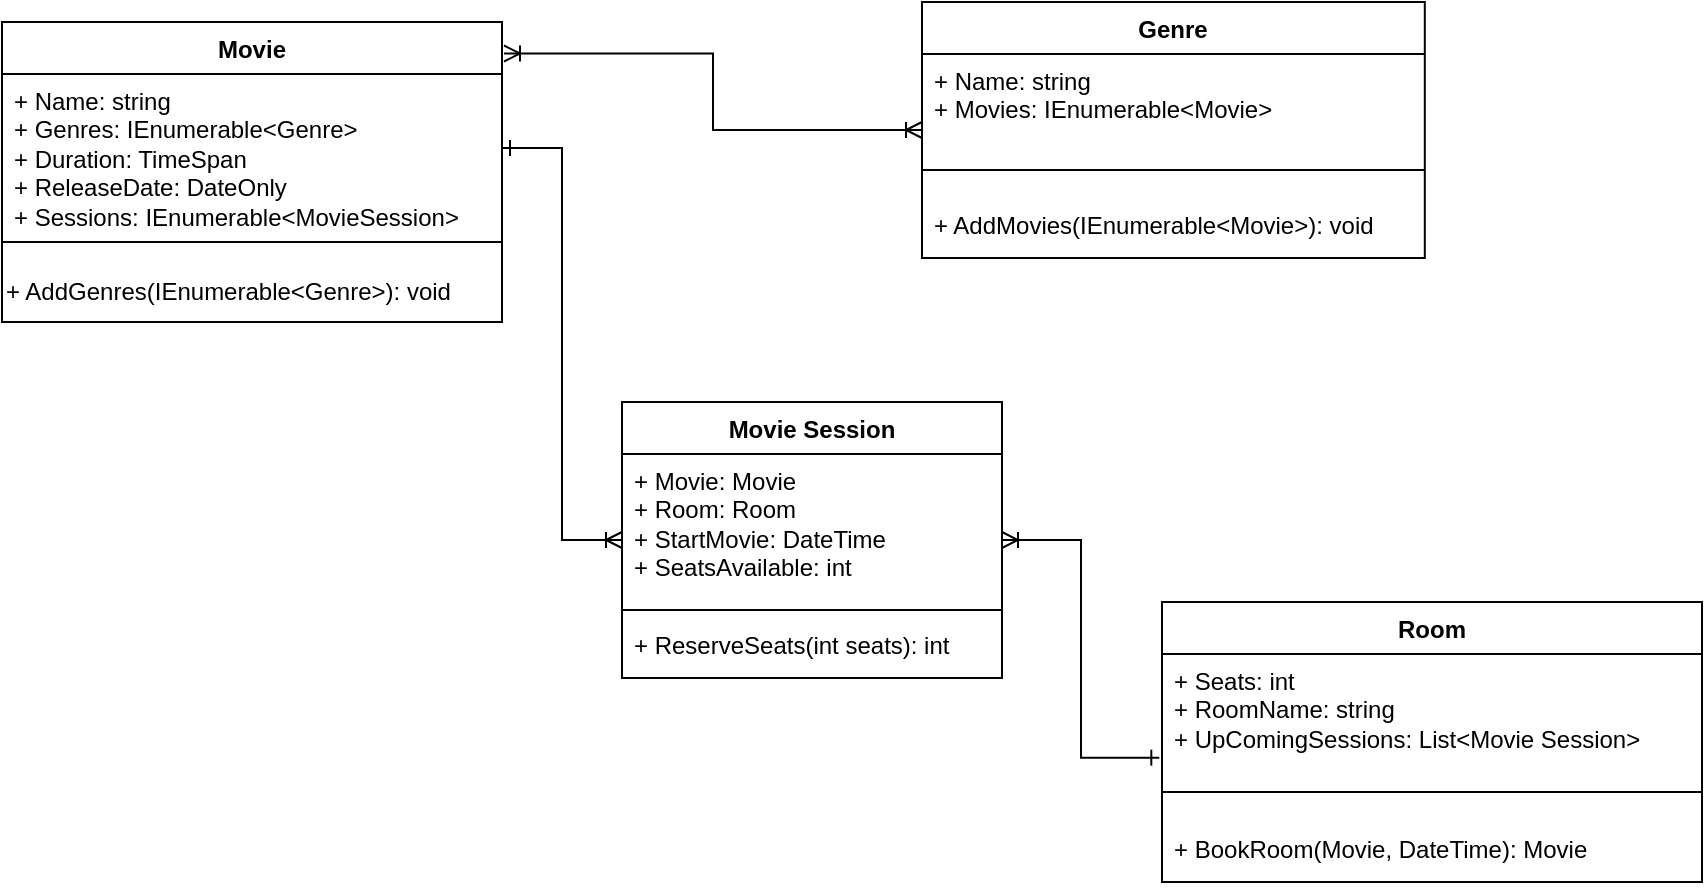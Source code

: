 <mxfile version="24.5.2" type="device" pages="2">
  <diagram name="Página-1" id="7IehY8Kq4wpHefNN3Fp6">
    <mxGraphModel dx="924" dy="505" grid="1" gridSize="10" guides="1" tooltips="1" connect="1" arrows="1" fold="1" page="1" pageScale="1" pageWidth="827" pageHeight="1169" math="0" shadow="0">
      <root>
        <mxCell id="0" />
        <mxCell id="1" parent="0" />
        <mxCell id="bAZifLMYqE_xcZQpaSNx-2" value="Room" style="swimlane;fontStyle=1;align=center;verticalAlign=top;childLayout=stackLayout;horizontal=1;startSize=26;horizontalStack=0;resizeParent=1;resizeParentMax=0;resizeLast=0;collapsible=1;marginBottom=0;whiteSpace=wrap;html=1;" parent="1" vertex="1">
          <mxGeometry x="600" y="370" width="270" height="140" as="geometry">
            <mxRectangle x="100" y="120" width="70" height="30" as="alternateBounds" />
          </mxGeometry>
        </mxCell>
        <mxCell id="bAZifLMYqE_xcZQpaSNx-3" value="+ Seats: int&lt;br&gt;+ RoomName: string&lt;br&gt;&lt;div&gt;+ UpComingSessions: List&amp;lt;Movie Session&amp;gt;&lt;/div&gt;&lt;div&gt;&lt;br&gt;&lt;/div&gt;" style="text;strokeColor=none;fillColor=none;align=left;verticalAlign=top;spacingLeft=4;spacingRight=4;overflow=hidden;rotatable=0;points=[[0,0.5],[1,0.5]];portConstraint=eastwest;whiteSpace=wrap;html=1;" parent="bAZifLMYqE_xcZQpaSNx-2" vertex="1">
          <mxGeometry y="26" width="270" height="54" as="geometry" />
        </mxCell>
        <mxCell id="bAZifLMYqE_xcZQpaSNx-4" value="" style="line;strokeWidth=1;fillColor=none;align=left;verticalAlign=middle;spacingTop=-1;spacingLeft=3;spacingRight=3;rotatable=0;labelPosition=right;points=[];portConstraint=eastwest;strokeColor=inherit;" parent="bAZifLMYqE_xcZQpaSNx-2" vertex="1">
          <mxGeometry y="80" width="270" height="30" as="geometry" />
        </mxCell>
        <mxCell id="bAZifLMYqE_xcZQpaSNx-5" value="&lt;div&gt;&lt;span style=&quot;background-color: initial;&quot;&gt;+ BookRoom(Movie, DateTime): Movie&lt;/span&gt;&lt;/div&gt;" style="text;strokeColor=none;fillColor=none;align=left;verticalAlign=top;spacingLeft=4;spacingRight=4;overflow=hidden;rotatable=0;points=[[0,0.5],[1,0.5]];portConstraint=eastwest;whiteSpace=wrap;html=1;" parent="bAZifLMYqE_xcZQpaSNx-2" vertex="1">
          <mxGeometry y="110" width="270" height="30" as="geometry" />
        </mxCell>
        <mxCell id="UAyb4Y55FZC_0OjU6xVB-1" value="Movie" style="swimlane;fontStyle=1;align=center;verticalAlign=top;childLayout=stackLayout;horizontal=1;startSize=26;horizontalStack=0;resizeParent=1;resizeParentMax=0;resizeLast=0;collapsible=1;marginBottom=0;whiteSpace=wrap;html=1;" parent="1" vertex="1">
          <mxGeometry x="20" y="80" width="250" height="150" as="geometry">
            <mxRectangle x="40" y="80" width="70" height="30" as="alternateBounds" />
          </mxGeometry>
        </mxCell>
        <mxCell id="UAyb4Y55FZC_0OjU6xVB-2" value="+ Name: string&lt;div&gt;+ Genres: IEnumerable&amp;lt;Genre&amp;gt;&lt;br&gt;&lt;/div&gt;&lt;div&gt;+ Duration: TimeSpan&lt;br&gt;&lt;/div&gt;&lt;div&gt;+ ReleaseDate: DateOnly&lt;br&gt;+ Sessions: IEnumerable&amp;lt;MovieSession&amp;gt;&lt;/div&gt;" style="text;strokeColor=none;fillColor=none;align=left;verticalAlign=top;spacingLeft=4;spacingRight=4;overflow=hidden;rotatable=0;points=[[0,0.5],[1,0.5]];portConstraint=eastwest;whiteSpace=wrap;html=1;" parent="UAyb4Y55FZC_0OjU6xVB-1" vertex="1">
          <mxGeometry y="26" width="250" height="74" as="geometry" />
        </mxCell>
        <mxCell id="UAyb4Y55FZC_0OjU6xVB-3" value="" style="line;strokeWidth=1;fillColor=none;align=left;verticalAlign=middle;spacingTop=-1;spacingLeft=3;spacingRight=3;rotatable=0;labelPosition=right;points=[];portConstraint=eastwest;strokeColor=inherit;" parent="UAyb4Y55FZC_0OjU6xVB-1" vertex="1">
          <mxGeometry y="100" width="250" height="20" as="geometry" />
        </mxCell>
        <mxCell id="S8HUsj4GQsisyZsEBOk7-1" value="+ AddGenres(IEnumerable&amp;lt;Genre&amp;gt;): void" style="text;html=1;align=left;verticalAlign=middle;resizable=0;points=[];autosize=1;strokeColor=none;fillColor=none;" vertex="1" parent="UAyb4Y55FZC_0OjU6xVB-1">
          <mxGeometry y="120" width="250" height="30" as="geometry" />
        </mxCell>
        <mxCell id="Yau57ur620WR2_2cRJTo-2" value="" style="endArrow=ERone;startArrow=ERoneToMany;html=1;rounded=0;exitX=1;exitY=0.5;exitDx=0;exitDy=0;entryX=-0.005;entryY=0.96;entryDx=0;entryDy=0;entryPerimeter=0;edgeStyle=elbowEdgeStyle;startFill=0;endFill=0;" parent="1" source="HP0yhRFTFl0hL_eeFmHl-1" target="bAZifLMYqE_xcZQpaSNx-3" edge="1">
          <mxGeometry width="50" height="50" relative="1" as="geometry">
            <mxPoint x="220" y="310" as="sourcePoint" />
            <mxPoint x="270" y="260" as="targetPoint" />
          </mxGeometry>
        </mxCell>
        <mxCell id="HP0yhRFTFl0hL_eeFmHl-5" value="" style="endArrow=ERoneToMany;startArrow=ERone;html=1;rounded=0;exitX=1;exitY=0.5;exitDx=0;exitDy=0;edgeStyle=elbowEdgeStyle;startFill=0;endFill=0;" parent="1" source="UAyb4Y55FZC_0OjU6xVB-2" target="HP0yhRFTFl0hL_eeFmHl-1" edge="1">
          <mxGeometry width="50" height="50" relative="1" as="geometry">
            <mxPoint x="200" y="148" as="sourcePoint" />
            <mxPoint x="449" y="447" as="targetPoint" />
          </mxGeometry>
        </mxCell>
        <mxCell id="HP0yhRFTFl0hL_eeFmHl-1" value="Movie&amp;nbsp;Session" style="swimlane;fontStyle=1;align=center;verticalAlign=top;childLayout=stackLayout;horizontal=1;startSize=26;horizontalStack=0;resizeParent=1;resizeParentMax=0;resizeLast=0;collapsible=1;marginBottom=0;whiteSpace=wrap;html=1;" parent="1" vertex="1">
          <mxGeometry x="330" y="270" width="190" height="138" as="geometry" />
        </mxCell>
        <mxCell id="HP0yhRFTFl0hL_eeFmHl-2" value="+ Movie: Movie&lt;div&gt;+ Room: Room&lt;/div&gt;&lt;div&gt;+ StartMovie: DateTime&lt;/div&gt;&lt;div&gt;+ SeatsAvailable: int&lt;/div&gt;" style="text;strokeColor=none;fillColor=none;align=left;verticalAlign=top;spacingLeft=4;spacingRight=4;overflow=hidden;rotatable=0;points=[[0,0.5],[1,0.5]];portConstraint=eastwest;whiteSpace=wrap;html=1;" parent="HP0yhRFTFl0hL_eeFmHl-1" vertex="1">
          <mxGeometry y="26" width="190" height="74" as="geometry" />
        </mxCell>
        <mxCell id="HP0yhRFTFl0hL_eeFmHl-3" value="" style="line;strokeWidth=1;fillColor=none;align=left;verticalAlign=middle;spacingTop=-1;spacingLeft=3;spacingRight=3;rotatable=0;labelPosition=right;points=[];portConstraint=eastwest;strokeColor=inherit;" parent="HP0yhRFTFl0hL_eeFmHl-1" vertex="1">
          <mxGeometry y="100" width="190" height="8" as="geometry" />
        </mxCell>
        <mxCell id="HP0yhRFTFl0hL_eeFmHl-4" value="+ ReserveSeats(int seats): int&lt;div&gt;&lt;br&gt;&lt;/div&gt;" style="text;strokeColor=none;fillColor=none;align=left;verticalAlign=top;spacingLeft=4;spacingRight=4;overflow=hidden;rotatable=0;points=[[0,0.5],[1,0.5]];portConstraint=eastwest;whiteSpace=wrap;html=1;" parent="HP0yhRFTFl0hL_eeFmHl-1" vertex="1">
          <mxGeometry y="108" width="190" height="30" as="geometry" />
        </mxCell>
        <mxCell id="eAhdKtE4UNSV9E3vJ94y-9" value="" style="edgeStyle=elbowEdgeStyle;fontSize=12;html=1;endArrow=ERoneToMany;rounded=0;exitX=1.004;exitY=0.105;exitDx=0;exitDy=0;exitPerimeter=0;startArrow=ERoneToMany;startFill=0;" edge="1" parent="1" source="UAyb4Y55FZC_0OjU6xVB-1" target="S8HUsj4GQsisyZsEBOk7-6">
          <mxGeometry width="100" height="100" relative="1" as="geometry">
            <mxPoint x="330" y="300" as="sourcePoint" />
            <mxPoint x="470" y="90" as="targetPoint" />
          </mxGeometry>
        </mxCell>
        <mxCell id="S8HUsj4GQsisyZsEBOk7-6" value="Genre" style="swimlane;fontStyle=1;align=center;verticalAlign=top;childLayout=stackLayout;horizontal=1;startSize=26;horizontalStack=0;resizeParent=1;resizeParentMax=0;resizeLast=0;collapsible=1;marginBottom=0;whiteSpace=wrap;html=1;" vertex="1" parent="1">
          <mxGeometry x="480.0" y="70" width="251.4" height="128" as="geometry" />
        </mxCell>
        <mxCell id="S8HUsj4GQsisyZsEBOk7-7" value="+ Name: string&lt;br&gt;+ Movies: IEnumerable&amp;lt;Movie&amp;gt;" style="text;strokeColor=none;fillColor=none;align=left;verticalAlign=top;spacingLeft=4;spacingRight=4;overflow=hidden;rotatable=0;points=[[0,0.5],[1,0.5]];portConstraint=eastwest;whiteSpace=wrap;html=1;" vertex="1" parent="S8HUsj4GQsisyZsEBOk7-6">
          <mxGeometry y="26" width="251.4" height="44" as="geometry" />
        </mxCell>
        <mxCell id="S8HUsj4GQsisyZsEBOk7-8" value="" style="line;strokeWidth=1;fillColor=none;align=left;verticalAlign=middle;spacingTop=-1;spacingLeft=3;spacingRight=3;rotatable=0;labelPosition=right;points=[];portConstraint=eastwest;strokeColor=inherit;" vertex="1" parent="S8HUsj4GQsisyZsEBOk7-6">
          <mxGeometry y="70" width="251.4" height="28" as="geometry" />
        </mxCell>
        <mxCell id="S8HUsj4GQsisyZsEBOk7-9" value="+ AddMovies(IEnumerable&amp;lt;Movie&amp;gt;): void" style="text;strokeColor=none;fillColor=none;align=left;verticalAlign=top;spacingLeft=4;spacingRight=4;overflow=hidden;rotatable=0;points=[[0,0.5],[1,0.5]];portConstraint=eastwest;whiteSpace=wrap;html=1;" vertex="1" parent="S8HUsj4GQsisyZsEBOk7-6">
          <mxGeometry y="98" width="251.4" height="30" as="geometry" />
        </mxCell>
      </root>
    </mxGraphModel>
  </diagram>
  <diagram id="vzS9MFMJEoMFFRTNFSAm" name="Página-2">
    <mxGraphModel dx="866" dy="473" grid="1" gridSize="10" guides="1" tooltips="1" connect="1" arrows="1" fold="1" page="1" pageScale="1" pageWidth="827" pageHeight="1169" math="0" shadow="0">
      <root>
        <mxCell id="0" />
        <mxCell id="1" parent="0" />
        <mxCell id="OCK7fIeTCg0LFeMqMvbs-1" value="movie" style="shape=table;startSize=30;container=1;collapsible=1;childLayout=tableLayout;fixedRows=1;rowLines=0;fontStyle=1;align=center;resizeLast=1;html=1;" vertex="1" parent="1">
          <mxGeometry x="40" y="120" width="320" height="150" as="geometry" />
        </mxCell>
        <mxCell id="OCK7fIeTCg0LFeMqMvbs-2" value="" style="shape=tableRow;horizontal=0;startSize=0;swimlaneHead=0;swimlaneBody=0;fillColor=none;collapsible=0;dropTarget=0;points=[[0,0.5],[1,0.5]];portConstraint=eastwest;top=0;left=0;right=0;bottom=1;" vertex="1" parent="OCK7fIeTCg0LFeMqMvbs-1">
          <mxGeometry y="30" width="320" height="30" as="geometry" />
        </mxCell>
        <mxCell id="OCK7fIeTCg0LFeMqMvbs-3" value="PK" style="shape=partialRectangle;connectable=0;fillColor=none;top=0;left=0;bottom=0;right=0;fontStyle=1;overflow=hidden;whiteSpace=wrap;html=1;" vertex="1" parent="OCK7fIeTCg0LFeMqMvbs-2">
          <mxGeometry width="30" height="30" as="geometry">
            <mxRectangle width="30" height="30" as="alternateBounds" />
          </mxGeometry>
        </mxCell>
        <mxCell id="OCK7fIeTCg0LFeMqMvbs-4" value="id&lt;span style=&quot;white-space: pre;&quot;&gt;&#x9;&lt;/span&gt;SERIAL&lt;span style=&quot;white-space: pre;&quot;&gt;&#x9;&lt;/span&gt;NOT NULL" style="shape=partialRectangle;connectable=0;fillColor=none;top=0;left=0;bottom=0;right=0;align=left;spacingLeft=6;fontStyle=5;overflow=hidden;whiteSpace=wrap;html=1;" vertex="1" parent="OCK7fIeTCg0LFeMqMvbs-2">
          <mxGeometry x="30" width="290" height="30" as="geometry">
            <mxRectangle width="290" height="30" as="alternateBounds" />
          </mxGeometry>
        </mxCell>
        <mxCell id="OCK7fIeTCg0LFeMqMvbs-8" value="" style="shape=tableRow;horizontal=0;startSize=0;swimlaneHead=0;swimlaneBody=0;fillColor=none;collapsible=0;dropTarget=0;points=[[0,0.5],[1,0.5]];portConstraint=eastwest;top=0;left=0;right=0;bottom=0;" vertex="1" parent="OCK7fIeTCg0LFeMqMvbs-1">
          <mxGeometry y="60" width="320" height="30" as="geometry" />
        </mxCell>
        <mxCell id="OCK7fIeTCg0LFeMqMvbs-9" value="" style="shape=partialRectangle;connectable=0;fillColor=none;top=0;left=0;bottom=0;right=0;editable=1;overflow=hidden;whiteSpace=wrap;html=1;" vertex="1" parent="OCK7fIeTCg0LFeMqMvbs-8">
          <mxGeometry width="30" height="30" as="geometry">
            <mxRectangle width="30" height="30" as="alternateBounds" />
          </mxGeometry>
        </mxCell>
        <mxCell id="OCK7fIeTCg0LFeMqMvbs-10" value="name VARCHAR(255) NOT NULL" style="shape=partialRectangle;connectable=0;fillColor=none;top=0;left=0;bottom=0;right=0;align=left;spacingLeft=6;overflow=hidden;whiteSpace=wrap;html=1;" vertex="1" parent="OCK7fIeTCg0LFeMqMvbs-8">
          <mxGeometry x="30" width="290" height="30" as="geometry">
            <mxRectangle width="290" height="30" as="alternateBounds" />
          </mxGeometry>
        </mxCell>
        <mxCell id="OCK7fIeTCg0LFeMqMvbs-11" value="" style="shape=tableRow;horizontal=0;startSize=0;swimlaneHead=0;swimlaneBody=0;fillColor=none;collapsible=0;dropTarget=0;points=[[0,0.5],[1,0.5]];portConstraint=eastwest;top=0;left=0;right=0;bottom=0;" vertex="1" parent="OCK7fIeTCg0LFeMqMvbs-1">
          <mxGeometry y="90" width="320" height="30" as="geometry" />
        </mxCell>
        <mxCell id="OCK7fIeTCg0LFeMqMvbs-12" value="" style="shape=partialRectangle;connectable=0;fillColor=none;top=0;left=0;bottom=0;right=0;editable=1;overflow=hidden;whiteSpace=wrap;html=1;" vertex="1" parent="OCK7fIeTCg0LFeMqMvbs-11">
          <mxGeometry width="30" height="30" as="geometry">
            <mxRectangle width="30" height="30" as="alternateBounds" />
          </mxGeometry>
        </mxCell>
        <mxCell id="OCK7fIeTCg0LFeMqMvbs-13" value="duration_minutes&amp;nbsp; INT NOT NULL" style="shape=partialRectangle;connectable=0;fillColor=none;top=0;left=0;bottom=0;right=0;align=left;spacingLeft=6;overflow=hidden;whiteSpace=wrap;html=1;" vertex="1" parent="OCK7fIeTCg0LFeMqMvbs-11">
          <mxGeometry x="30" width="290" height="30" as="geometry">
            <mxRectangle width="290" height="30" as="alternateBounds" />
          </mxGeometry>
        </mxCell>
        <mxCell id="QzxIYSRZArFLf-604cCp-1" value="" style="shape=tableRow;horizontal=0;startSize=0;swimlaneHead=0;swimlaneBody=0;fillColor=none;collapsible=0;dropTarget=0;points=[[0,0.5],[1,0.5]];portConstraint=eastwest;top=0;left=0;right=0;bottom=0;" vertex="1" parent="OCK7fIeTCg0LFeMqMvbs-1">
          <mxGeometry y="120" width="320" height="30" as="geometry" />
        </mxCell>
        <mxCell id="QzxIYSRZArFLf-604cCp-2" value="" style="shape=partialRectangle;connectable=0;fillColor=none;top=0;left=0;bottom=0;right=0;editable=1;overflow=hidden;whiteSpace=wrap;html=1;" vertex="1" parent="QzxIYSRZArFLf-604cCp-1">
          <mxGeometry width="30" height="30" as="geometry">
            <mxRectangle width="30" height="30" as="alternateBounds" />
          </mxGeometry>
        </mxCell>
        <mxCell id="QzxIYSRZArFLf-604cCp-3" value="release DATE NOT NULL" style="shape=partialRectangle;connectable=0;fillColor=none;top=0;left=0;bottom=0;right=0;align=left;spacingLeft=6;overflow=hidden;whiteSpace=wrap;html=1;" vertex="1" parent="QzxIYSRZArFLf-604cCp-1">
          <mxGeometry x="30" width="290" height="30" as="geometry">
            <mxRectangle width="290" height="30" as="alternateBounds" />
          </mxGeometry>
        </mxCell>
        <mxCell id="QzxIYSRZArFLf-604cCp-4" value="room" style="shape=table;startSize=30;container=1;collapsible=1;childLayout=tableLayout;fixedRows=1;rowLines=0;fontStyle=1;align=center;resizeLast=1;html=1;fillColor=default;" vertex="1" parent="1">
          <mxGeometry x="550" y="60" width="260" height="120" as="geometry" />
        </mxCell>
        <mxCell id="QzxIYSRZArFLf-604cCp-5" value="" style="shape=tableRow;horizontal=0;startSize=0;swimlaneHead=0;swimlaneBody=0;fillColor=none;collapsible=0;dropTarget=0;points=[[0,0.5],[1,0.5]];portConstraint=eastwest;top=0;left=0;right=0;bottom=1;" vertex="1" parent="QzxIYSRZArFLf-604cCp-4">
          <mxGeometry y="30" width="260" height="30" as="geometry" />
        </mxCell>
        <mxCell id="QzxIYSRZArFLf-604cCp-6" value="PK" style="shape=partialRectangle;connectable=0;fillColor=none;top=0;left=0;bottom=0;right=0;fontStyle=1;overflow=hidden;whiteSpace=wrap;html=1;" vertex="1" parent="QzxIYSRZArFLf-604cCp-5">
          <mxGeometry width="30" height="30" as="geometry">
            <mxRectangle width="30" height="30" as="alternateBounds" />
          </mxGeometry>
        </mxCell>
        <mxCell id="QzxIYSRZArFLf-604cCp-7" value="id SERIAL NOT NULL" style="shape=partialRectangle;connectable=0;fillColor=none;top=0;left=0;bottom=0;right=0;align=left;spacingLeft=6;fontStyle=5;overflow=hidden;whiteSpace=wrap;html=1;" vertex="1" parent="QzxIYSRZArFLf-604cCp-5">
          <mxGeometry x="30" width="230" height="30" as="geometry">
            <mxRectangle width="230" height="30" as="alternateBounds" />
          </mxGeometry>
        </mxCell>
        <mxCell id="GdE_bLZPpKDnLK_oKhNE-32" value="" style="shape=tableRow;horizontal=0;startSize=0;swimlaneHead=0;swimlaneBody=0;fillColor=none;collapsible=0;dropTarget=0;points=[[0,0.5],[1,0.5]];portConstraint=eastwest;top=0;left=0;right=0;bottom=0;" vertex="1" parent="QzxIYSRZArFLf-604cCp-4">
          <mxGeometry y="60" width="260" height="30" as="geometry" />
        </mxCell>
        <mxCell id="GdE_bLZPpKDnLK_oKhNE-33" value="" style="shape=partialRectangle;connectable=0;fillColor=none;top=0;left=0;bottom=0;right=0;editable=1;overflow=hidden;whiteSpace=wrap;html=1;" vertex="1" parent="GdE_bLZPpKDnLK_oKhNE-32">
          <mxGeometry width="30" height="30" as="geometry">
            <mxRectangle width="30" height="30" as="alternateBounds" />
          </mxGeometry>
        </mxCell>
        <mxCell id="GdE_bLZPpKDnLK_oKhNE-34" value="room_name VARCHAR(55) NOT NULL" style="shape=partialRectangle;connectable=0;fillColor=none;top=0;left=0;bottom=0;right=0;align=left;spacingLeft=6;overflow=hidden;whiteSpace=wrap;html=1;" vertex="1" parent="GdE_bLZPpKDnLK_oKhNE-32">
          <mxGeometry x="30" width="230" height="30" as="geometry">
            <mxRectangle width="230" height="30" as="alternateBounds" />
          </mxGeometry>
        </mxCell>
        <mxCell id="9knr0R0oQK3Sl1RFLyNF-1" value="" style="shape=tableRow;horizontal=0;startSize=0;swimlaneHead=0;swimlaneBody=0;fillColor=none;collapsible=0;dropTarget=0;points=[[0,0.5],[1,0.5]];portConstraint=eastwest;top=0;left=0;right=0;bottom=0;" vertex="1" parent="QzxIYSRZArFLf-604cCp-4">
          <mxGeometry y="90" width="260" height="30" as="geometry" />
        </mxCell>
        <mxCell id="9knr0R0oQK3Sl1RFLyNF-2" value="" style="shape=partialRectangle;connectable=0;fillColor=none;top=0;left=0;bottom=0;right=0;editable=1;overflow=hidden;whiteSpace=wrap;html=1;" vertex="1" parent="9knr0R0oQK3Sl1RFLyNF-1">
          <mxGeometry width="30" height="30" as="geometry">
            <mxRectangle width="30" height="30" as="alternateBounds" />
          </mxGeometry>
        </mxCell>
        <mxCell id="9knr0R0oQK3Sl1RFLyNF-3" value="seats INT NOT NULL" style="shape=partialRectangle;connectable=0;fillColor=none;top=0;left=0;bottom=0;right=0;align=left;spacingLeft=6;overflow=hidden;whiteSpace=wrap;html=1;" vertex="1" parent="9knr0R0oQK3Sl1RFLyNF-1">
          <mxGeometry x="30" width="230" height="30" as="geometry">
            <mxRectangle width="230" height="30" as="alternateBounds" />
          </mxGeometry>
        </mxCell>
        <mxCell id="QzxIYSRZArFLf-604cCp-17" value="movie_session" style="shape=table;startSize=30;container=1;collapsible=1;childLayout=tableLayout;fixedRows=1;rowLines=0;fontStyle=1;align=center;resizeLast=1;html=1;" vertex="1" parent="1">
          <mxGeometry x="430" y="330" width="290" height="180" as="geometry" />
        </mxCell>
        <mxCell id="QzxIYSRZArFLf-604cCp-18" value="" style="shape=tableRow;horizontal=0;startSize=0;swimlaneHead=0;swimlaneBody=0;fillColor=none;collapsible=0;dropTarget=0;points=[[0,0.5],[1,0.5]];portConstraint=eastwest;top=0;left=0;right=0;bottom=1;" vertex="1" parent="QzxIYSRZArFLf-604cCp-17">
          <mxGeometry y="30" width="290" height="30" as="geometry" />
        </mxCell>
        <mxCell id="QzxIYSRZArFLf-604cCp-19" value="PK" style="shape=partialRectangle;connectable=0;fillColor=none;top=0;left=0;bottom=0;right=0;fontStyle=1;overflow=hidden;whiteSpace=wrap;html=1;" vertex="1" parent="QzxIYSRZArFLf-604cCp-18">
          <mxGeometry width="30" height="30" as="geometry">
            <mxRectangle width="30" height="30" as="alternateBounds" />
          </mxGeometry>
        </mxCell>
        <mxCell id="QzxIYSRZArFLf-604cCp-20" value="id SERIAL NOT NULL" style="shape=partialRectangle;connectable=0;fillColor=none;top=0;left=0;bottom=0;right=0;align=left;spacingLeft=6;fontStyle=5;overflow=hidden;whiteSpace=wrap;html=1;" vertex="1" parent="QzxIYSRZArFLf-604cCp-18">
          <mxGeometry x="30" width="260" height="30" as="geometry">
            <mxRectangle width="260" height="30" as="alternateBounds" />
          </mxGeometry>
        </mxCell>
        <mxCell id="QzxIYSRZArFLf-604cCp-21" value="" style="shape=tableRow;horizontal=0;startSize=0;swimlaneHead=0;swimlaneBody=0;fillColor=none;collapsible=0;dropTarget=0;points=[[0,0.5],[1,0.5]];portConstraint=eastwest;top=0;left=0;right=0;bottom=0;" vertex="1" parent="QzxIYSRZArFLf-604cCp-17">
          <mxGeometry y="60" width="290" height="30" as="geometry" />
        </mxCell>
        <mxCell id="QzxIYSRZArFLf-604cCp-22" value="FK" style="shape=partialRectangle;connectable=0;fillColor=none;top=0;left=0;bottom=0;right=0;editable=1;overflow=hidden;whiteSpace=wrap;html=1;" vertex="1" parent="QzxIYSRZArFLf-604cCp-21">
          <mxGeometry width="30" height="30" as="geometry">
            <mxRectangle width="30" height="30" as="alternateBounds" />
          </mxGeometry>
        </mxCell>
        <mxCell id="QzxIYSRZArFLf-604cCp-23" value="movie_id INT NOT NULL" style="shape=partialRectangle;connectable=0;fillColor=none;top=0;left=0;bottom=0;right=0;align=left;spacingLeft=6;overflow=hidden;whiteSpace=wrap;html=1;" vertex="1" parent="QzxIYSRZArFLf-604cCp-21">
          <mxGeometry x="30" width="260" height="30" as="geometry">
            <mxRectangle width="260" height="30" as="alternateBounds" />
          </mxGeometry>
        </mxCell>
        <mxCell id="QzxIYSRZArFLf-604cCp-24" value="" style="shape=tableRow;horizontal=0;startSize=0;swimlaneHead=0;swimlaneBody=0;fillColor=none;collapsible=0;dropTarget=0;points=[[0,0.5],[1,0.5]];portConstraint=eastwest;top=0;left=0;right=0;bottom=0;" vertex="1" parent="QzxIYSRZArFLf-604cCp-17">
          <mxGeometry y="90" width="290" height="30" as="geometry" />
        </mxCell>
        <mxCell id="QzxIYSRZArFLf-604cCp-25" value="FK" style="shape=partialRectangle;connectable=0;fillColor=none;top=0;left=0;bottom=0;right=0;editable=1;overflow=hidden;whiteSpace=wrap;html=1;" vertex="1" parent="QzxIYSRZArFLf-604cCp-24">
          <mxGeometry width="30" height="30" as="geometry">
            <mxRectangle width="30" height="30" as="alternateBounds" />
          </mxGeometry>
        </mxCell>
        <mxCell id="QzxIYSRZArFLf-604cCp-26" value="room_id INT NOT NULL" style="shape=partialRectangle;connectable=0;fillColor=none;top=0;left=0;bottom=0;right=0;align=left;spacingLeft=6;overflow=hidden;whiteSpace=wrap;html=1;" vertex="1" parent="QzxIYSRZArFLf-604cCp-24">
          <mxGeometry x="30" width="260" height="30" as="geometry">
            <mxRectangle width="260" height="30" as="alternateBounds" />
          </mxGeometry>
        </mxCell>
        <mxCell id="QzxIYSRZArFLf-604cCp-27" value="" style="shape=tableRow;horizontal=0;startSize=0;swimlaneHead=0;swimlaneBody=0;fillColor=none;collapsible=0;dropTarget=0;points=[[0,0.5],[1,0.5]];portConstraint=eastwest;top=0;left=0;right=0;bottom=0;" vertex="1" parent="QzxIYSRZArFLf-604cCp-17">
          <mxGeometry y="120" width="290" height="30" as="geometry" />
        </mxCell>
        <mxCell id="QzxIYSRZArFLf-604cCp-28" value="" style="shape=partialRectangle;connectable=0;fillColor=none;top=0;left=0;bottom=0;right=0;editable=1;overflow=hidden;whiteSpace=wrap;html=1;" vertex="1" parent="QzxIYSRZArFLf-604cCp-27">
          <mxGeometry width="30" height="30" as="geometry">
            <mxRectangle width="30" height="30" as="alternateBounds" />
          </mxGeometry>
        </mxCell>
        <mxCell id="QzxIYSRZArFLf-604cCp-29" value="movie_start TIMESTAMPTZ NOT NULL" style="shape=partialRectangle;connectable=0;fillColor=none;top=0;left=0;bottom=0;right=0;align=left;spacingLeft=6;overflow=hidden;whiteSpace=wrap;html=1;" vertex="1" parent="QzxIYSRZArFLf-604cCp-27">
          <mxGeometry x="30" width="260" height="30" as="geometry">
            <mxRectangle width="260" height="30" as="alternateBounds" />
          </mxGeometry>
        </mxCell>
        <mxCell id="QzxIYSRZArFLf-604cCp-30" value="" style="shape=tableRow;horizontal=0;startSize=0;swimlaneHead=0;swimlaneBody=0;fillColor=none;collapsible=0;dropTarget=0;points=[[0,0.5],[1,0.5]];portConstraint=eastwest;top=0;left=0;right=0;bottom=0;" vertex="1" parent="QzxIYSRZArFLf-604cCp-17">
          <mxGeometry y="150" width="290" height="30" as="geometry" />
        </mxCell>
        <mxCell id="QzxIYSRZArFLf-604cCp-31" value="" style="shape=partialRectangle;connectable=0;fillColor=none;top=0;left=0;bottom=0;right=0;editable=1;overflow=hidden;whiteSpace=wrap;html=1;" vertex="1" parent="QzxIYSRZArFLf-604cCp-30">
          <mxGeometry width="30" height="30" as="geometry">
            <mxRectangle width="30" height="30" as="alternateBounds" />
          </mxGeometry>
        </mxCell>
        <mxCell id="QzxIYSRZArFLf-604cCp-32" value="available_seats INT NOT NULL" style="shape=partialRectangle;connectable=0;fillColor=none;top=0;left=0;bottom=0;right=0;align=left;spacingLeft=6;overflow=hidden;whiteSpace=wrap;html=1;" vertex="1" parent="QzxIYSRZArFLf-604cCp-30">
          <mxGeometry x="30" width="260" height="30" as="geometry">
            <mxRectangle width="260" height="30" as="alternateBounds" />
          </mxGeometry>
        </mxCell>
        <mxCell id="QzxIYSRZArFLf-604cCp-33" value="" style="edgeStyle=elbowEdgeStyle;fontSize=12;html=1;endArrow=ERoneToMany;rounded=0;startArrow=ERone;startFill=0;" edge="1" parent="1" source="OCK7fIeTCg0LFeMqMvbs-1" target="QzxIYSRZArFLf-604cCp-17">
          <mxGeometry width="100" height="100" relative="1" as="geometry">
            <mxPoint x="290" y="360" as="sourcePoint" />
            <mxPoint x="390" y="260" as="targetPoint" />
          </mxGeometry>
        </mxCell>
        <mxCell id="QzxIYSRZArFLf-604cCp-34" value="" style="edgeStyle=elbowEdgeStyle;fontSize=12;html=1;endArrow=ERoneToMany;rounded=0;startArrow=ERone;startFill=0;" edge="1" parent="1" source="QzxIYSRZArFLf-604cCp-4" target="QzxIYSRZArFLf-604cCp-17">
          <mxGeometry width="100" height="100" relative="1" as="geometry">
            <mxPoint x="370" y="360" as="sourcePoint" />
            <mxPoint x="470" y="260" as="targetPoint" />
          </mxGeometry>
        </mxCell>
        <mxCell id="GdE_bLZPpKDnLK_oKhNE-1" value="genre" style="shape=table;startSize=30;container=1;collapsible=1;childLayout=tableLayout;fixedRows=1;rowLines=0;fontStyle=1;align=center;resizeLast=1;html=1;" vertex="1" parent="1">
          <mxGeometry x="60" y="650" width="240" height="90" as="geometry" />
        </mxCell>
        <mxCell id="GdE_bLZPpKDnLK_oKhNE-2" value="" style="shape=tableRow;horizontal=0;startSize=0;swimlaneHead=0;swimlaneBody=0;fillColor=none;collapsible=0;dropTarget=0;points=[[0,0.5],[1,0.5]];portConstraint=eastwest;top=0;left=0;right=0;bottom=1;" vertex="1" parent="GdE_bLZPpKDnLK_oKhNE-1">
          <mxGeometry y="30" width="240" height="30" as="geometry" />
        </mxCell>
        <mxCell id="GdE_bLZPpKDnLK_oKhNE-3" value="PK" style="shape=partialRectangle;connectable=0;fillColor=none;top=0;left=0;bottom=0;right=0;fontStyle=1;overflow=hidden;whiteSpace=wrap;html=1;" vertex="1" parent="GdE_bLZPpKDnLK_oKhNE-2">
          <mxGeometry width="30" height="30" as="geometry">
            <mxRectangle width="30" height="30" as="alternateBounds" />
          </mxGeometry>
        </mxCell>
        <mxCell id="GdE_bLZPpKDnLK_oKhNE-4" value="id SERIAL NOT NULL" style="shape=partialRectangle;connectable=0;fillColor=none;top=0;left=0;bottom=0;right=0;align=left;spacingLeft=6;fontStyle=5;overflow=hidden;whiteSpace=wrap;html=1;" vertex="1" parent="GdE_bLZPpKDnLK_oKhNE-2">
          <mxGeometry x="30" width="210" height="30" as="geometry">
            <mxRectangle width="210" height="30" as="alternateBounds" />
          </mxGeometry>
        </mxCell>
        <mxCell id="GdE_bLZPpKDnLK_oKhNE-5" value="" style="shape=tableRow;horizontal=0;startSize=0;swimlaneHead=0;swimlaneBody=0;fillColor=none;collapsible=0;dropTarget=0;points=[[0,0.5],[1,0.5]];portConstraint=eastwest;top=0;left=0;right=0;bottom=0;" vertex="1" parent="GdE_bLZPpKDnLK_oKhNE-1">
          <mxGeometry y="60" width="240" height="30" as="geometry" />
        </mxCell>
        <mxCell id="GdE_bLZPpKDnLK_oKhNE-6" value="" style="shape=partialRectangle;connectable=0;fillColor=none;top=0;left=0;bottom=0;right=0;editable=1;overflow=hidden;whiteSpace=wrap;html=1;" vertex="1" parent="GdE_bLZPpKDnLK_oKhNE-5">
          <mxGeometry width="30" height="30" as="geometry">
            <mxRectangle width="30" height="30" as="alternateBounds" />
          </mxGeometry>
        </mxCell>
        <mxCell id="GdE_bLZPpKDnLK_oKhNE-7" value="name VARCHAR(255) NOT NULL" style="shape=partialRectangle;connectable=0;fillColor=none;top=0;left=0;bottom=0;right=0;align=left;spacingLeft=6;overflow=hidden;whiteSpace=wrap;html=1;" vertex="1" parent="GdE_bLZPpKDnLK_oKhNE-5">
          <mxGeometry x="30" width="210" height="30" as="geometry">
            <mxRectangle width="210" height="30" as="alternateBounds" />
          </mxGeometry>
        </mxCell>
        <mxCell id="GdE_bLZPpKDnLK_oKhNE-27" value="" style="edgeStyle=elbowEdgeStyle;fontSize=12;html=1;endArrow=ERoneToMany;rounded=0;startArrow=ERone;startFill=0;" edge="1" parent="1" source="GdE_bLZPpKDnLK_oKhNE-1" target="Q-RCe0ZSBNIkbo_16Slx-1">
          <mxGeometry width="100" height="100" relative="1" as="geometry">
            <mxPoint x="130" y="610" as="sourcePoint" />
            <mxPoint x="180.25" y="520.0" as="targetPoint" />
          </mxGeometry>
        </mxCell>
        <mxCell id="GdE_bLZPpKDnLK_oKhNE-28" value="" style="edgeStyle=elbowEdgeStyle;fontSize=12;html=1;endArrow=ERone;rounded=0;startArrow=ERoneToMany;startFill=0;endFill=0;" edge="1" parent="1" source="Q-RCe0ZSBNIkbo_16Slx-1" target="OCK7fIeTCg0LFeMqMvbs-1">
          <mxGeometry width="100" height="100" relative="1" as="geometry">
            <mxPoint x="180.25" y="400.0" as="sourcePoint" />
            <mxPoint x="230" y="290" as="targetPoint" />
          </mxGeometry>
        </mxCell>
        <mxCell id="Q-RCe0ZSBNIkbo_16Slx-1" value="movie_genre" style="shape=table;startSize=30;container=1;collapsible=1;childLayout=tableLayout;fixedRows=1;rowLines=0;fontStyle=1;align=center;resizeLast=1;html=1;whiteSpace=wrap;" vertex="1" parent="1">
          <mxGeometry x="60" y="420" width="240" height="90" as="geometry" />
        </mxCell>
        <mxCell id="Q-RCe0ZSBNIkbo_16Slx-2" value="" style="shape=tableRow;horizontal=0;startSize=0;swimlaneHead=0;swimlaneBody=0;fillColor=none;collapsible=0;dropTarget=0;points=[[0,0.5],[1,0.5]];portConstraint=eastwest;top=0;left=0;right=0;bottom=0;html=1;" vertex="1" parent="Q-RCe0ZSBNIkbo_16Slx-1">
          <mxGeometry y="30" width="240" height="30" as="geometry" />
        </mxCell>
        <mxCell id="Q-RCe0ZSBNIkbo_16Slx-3" value="PK,FK1" style="shape=partialRectangle;connectable=0;fillColor=none;top=0;left=0;bottom=0;right=0;fontStyle=1;overflow=hidden;html=1;whiteSpace=wrap;" vertex="1" parent="Q-RCe0ZSBNIkbo_16Slx-2">
          <mxGeometry width="60" height="30" as="geometry">
            <mxRectangle width="60" height="30" as="alternateBounds" />
          </mxGeometry>
        </mxCell>
        <mxCell id="Q-RCe0ZSBNIkbo_16Slx-4" value="movie_id INT NOT NULL" style="shape=partialRectangle;connectable=0;fillColor=none;top=0;left=0;bottom=0;right=0;align=left;spacingLeft=6;fontStyle=5;overflow=hidden;html=1;whiteSpace=wrap;" vertex="1" parent="Q-RCe0ZSBNIkbo_16Slx-2">
          <mxGeometry x="60" width="180" height="30" as="geometry">
            <mxRectangle width="180" height="30" as="alternateBounds" />
          </mxGeometry>
        </mxCell>
        <mxCell id="Q-RCe0ZSBNIkbo_16Slx-5" value="" style="shape=tableRow;horizontal=0;startSize=0;swimlaneHead=0;swimlaneBody=0;fillColor=none;collapsible=0;dropTarget=0;points=[[0,0.5],[1,0.5]];portConstraint=eastwest;top=0;left=0;right=0;bottom=1;html=1;" vertex="1" parent="Q-RCe0ZSBNIkbo_16Slx-1">
          <mxGeometry y="60" width="240" height="30" as="geometry" />
        </mxCell>
        <mxCell id="Q-RCe0ZSBNIkbo_16Slx-6" value="PK,FK2" style="shape=partialRectangle;connectable=0;fillColor=none;top=0;left=0;bottom=0;right=0;fontStyle=1;overflow=hidden;html=1;whiteSpace=wrap;" vertex="1" parent="Q-RCe0ZSBNIkbo_16Slx-5">
          <mxGeometry width="60" height="30" as="geometry">
            <mxRectangle width="60" height="30" as="alternateBounds" />
          </mxGeometry>
        </mxCell>
        <mxCell id="Q-RCe0ZSBNIkbo_16Slx-7" value="genre_id INT NOT NULL" style="shape=partialRectangle;connectable=0;fillColor=none;top=0;left=0;bottom=0;right=0;align=left;spacingLeft=6;fontStyle=5;overflow=hidden;html=1;whiteSpace=wrap;" vertex="1" parent="Q-RCe0ZSBNIkbo_16Slx-5">
          <mxGeometry x="60" width="180" height="30" as="geometry">
            <mxRectangle width="180" height="30" as="alternateBounds" />
          </mxGeometry>
        </mxCell>
      </root>
    </mxGraphModel>
  </diagram>
</mxfile>
